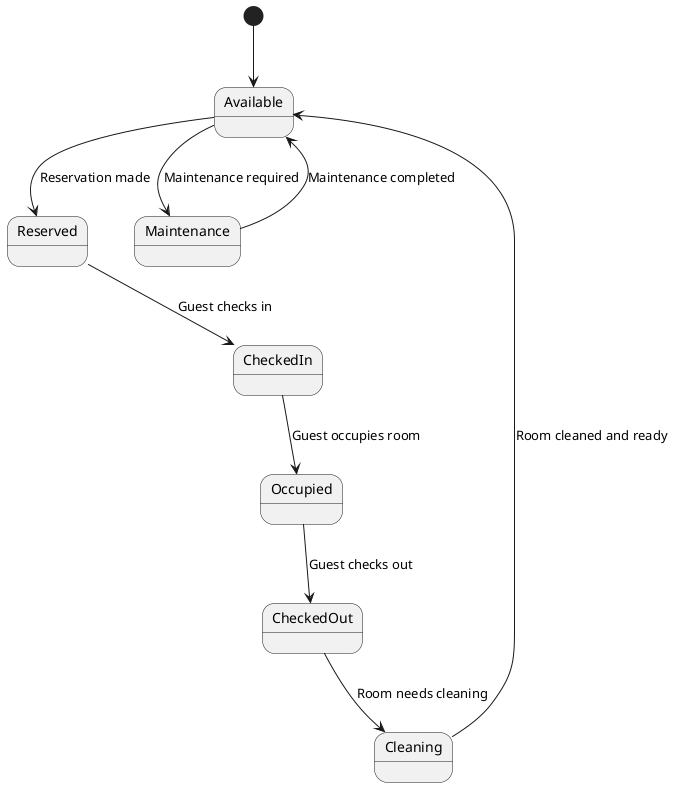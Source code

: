 @startuml
[*] --> Available

Available --> Reserved : Reservation made
Reserved --> CheckedIn : Guest checks in
CheckedIn --> Occupied : Guest occupies room
Occupied --> CheckedOut : Guest checks out
CheckedOut --> Cleaning : Room needs cleaning
Cleaning --> Available : Room cleaned and ready

Available --> Maintenance : Maintenance required
Maintenance --> Available : Maintenance completed
@enduml
